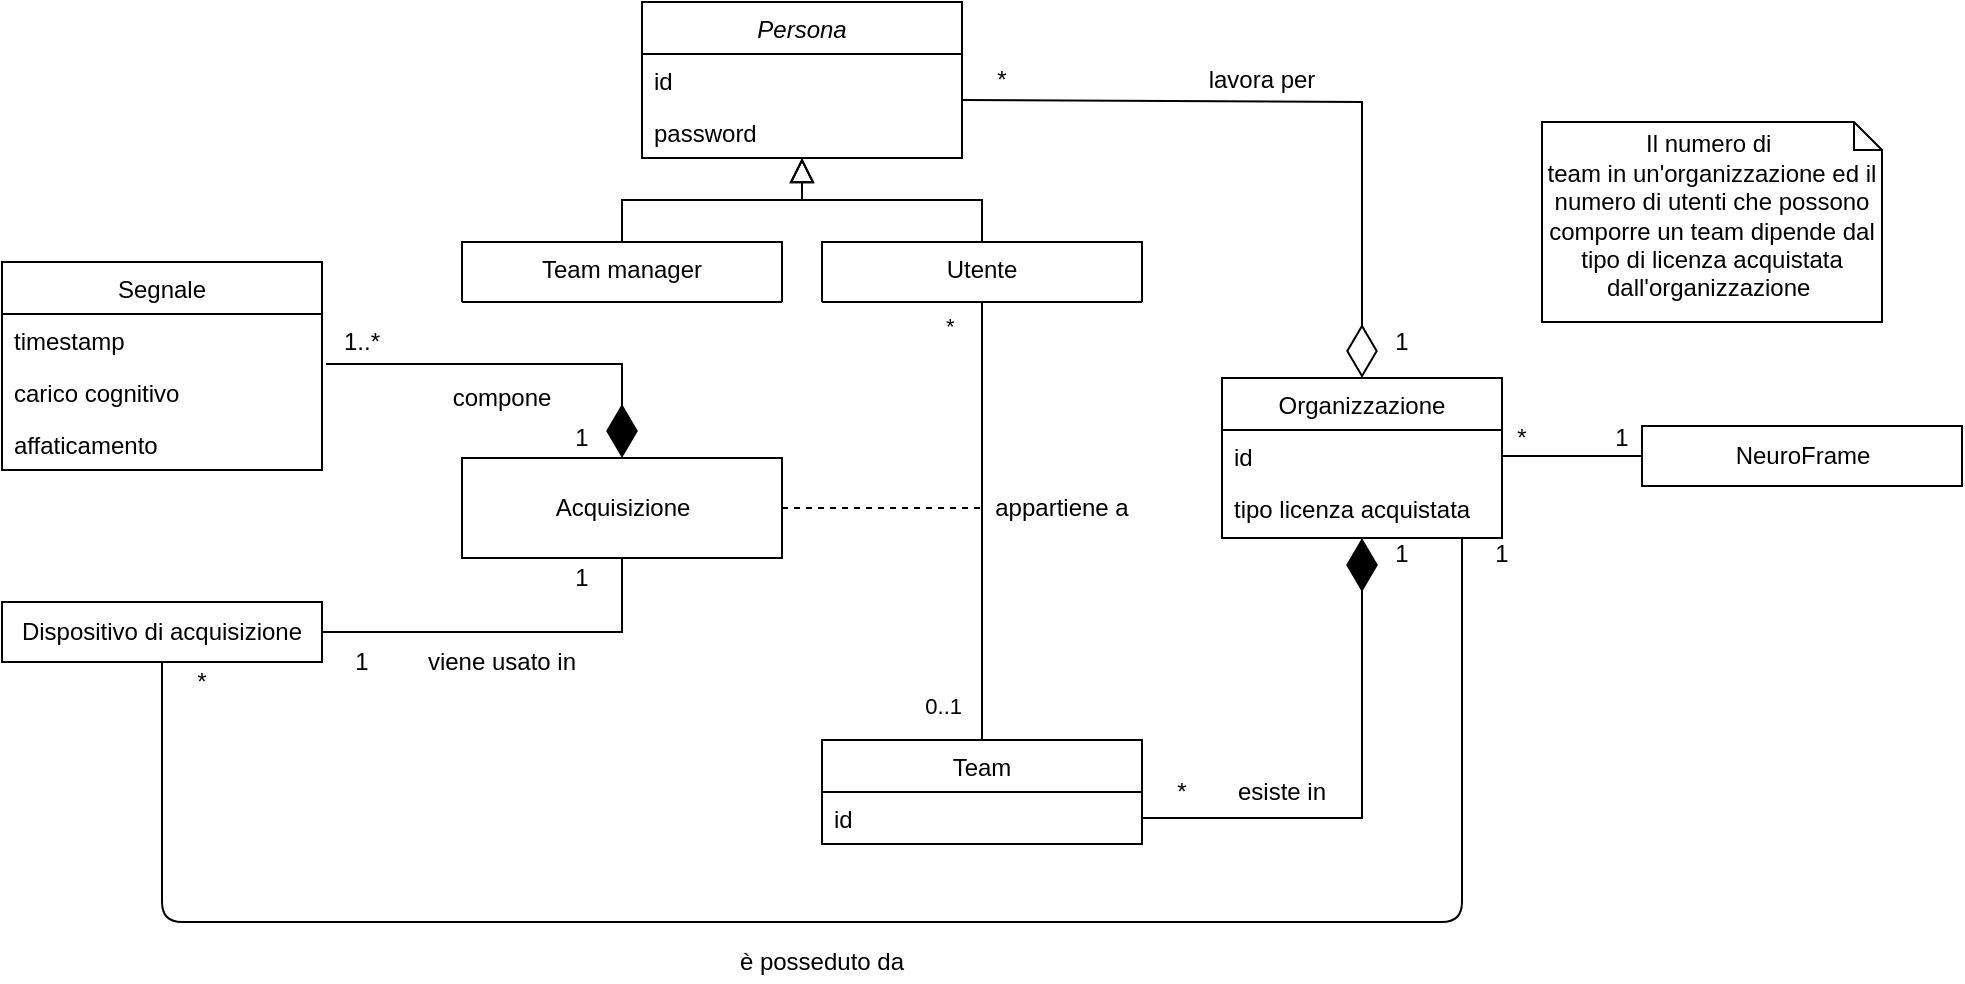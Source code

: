 <mxfile version="13.6.2" type="device"><diagram id="C5RBs43oDa-KdzZeNtuy" name="Page-1"><mxGraphModel dx="1865" dy="548" grid="1" gridSize="10" guides="1" tooltips="1" connect="1" arrows="1" fold="1" page="1" pageScale="1" pageWidth="827" pageHeight="1169" math="0" shadow="0"><root><mxCell id="WIyWlLk6GJQsqaUBKTNV-0"/><mxCell id="WIyWlLk6GJQsqaUBKTNV-1" parent="WIyWlLk6GJQsqaUBKTNV-0"/><mxCell id="zkfFHV4jXpPFQw0GAbJ--0" value="Persona" style="swimlane;fontStyle=2;align=center;verticalAlign=top;childLayout=stackLayout;horizontal=1;startSize=26;horizontalStack=0;resizeParent=1;resizeLast=0;collapsible=1;marginBottom=0;rounded=0;shadow=0;strokeWidth=1;" parent="WIyWlLk6GJQsqaUBKTNV-1" vertex="1"><mxGeometry x="220" y="190" width="160" height="78" as="geometry"><mxRectangle x="230" y="140" width="160" height="26" as="alternateBounds"/></mxGeometry></mxCell><mxCell id="zkfFHV4jXpPFQw0GAbJ--1" value="id" style="text;align=left;verticalAlign=top;spacingLeft=4;spacingRight=4;overflow=hidden;rotatable=0;points=[[0,0.5],[1,0.5]];portConstraint=eastwest;" parent="zkfFHV4jXpPFQw0GAbJ--0" vertex="1"><mxGeometry y="26" width="160" height="26" as="geometry"/></mxCell><mxCell id="zkfFHV4jXpPFQw0GAbJ--2" value="password" style="text;align=left;verticalAlign=top;spacingLeft=4;spacingRight=4;overflow=hidden;rotatable=0;points=[[0,0.5],[1,0.5]];portConstraint=eastwest;rounded=0;shadow=0;html=0;" parent="zkfFHV4jXpPFQw0GAbJ--0" vertex="1"><mxGeometry y="52" width="160" height="26" as="geometry"/></mxCell><mxCell id="zkfFHV4jXpPFQw0GAbJ--12" value="" style="endArrow=block;endSize=10;endFill=0;shadow=0;strokeWidth=1;rounded=0;edgeStyle=elbowEdgeStyle;elbow=vertical;" parent="WIyWlLk6GJQsqaUBKTNV-1" source="zkfFHV4jXpPFQw0GAbJ--6" target="zkfFHV4jXpPFQw0GAbJ--0" edge="1"><mxGeometry width="160" relative="1" as="geometry"><mxPoint x="200" y="203" as="sourcePoint"/><mxPoint x="200" y="203" as="targetPoint"/></mxGeometry></mxCell><mxCell id="zkfFHV4jXpPFQw0GAbJ--16" value="" style="endArrow=block;endSize=10;endFill=0;shadow=0;strokeWidth=1;rounded=0;edgeStyle=elbowEdgeStyle;elbow=vertical;" parent="WIyWlLk6GJQsqaUBKTNV-1" source="zkfFHV4jXpPFQw0GAbJ--13" target="zkfFHV4jXpPFQw0GAbJ--0" edge="1"><mxGeometry width="160" relative="1" as="geometry"><mxPoint x="210" y="373" as="sourcePoint"/><mxPoint x="310" y="271" as="targetPoint"/></mxGeometry></mxCell><mxCell id="zkfFHV4jXpPFQw0GAbJ--13" value="Team manager" style="swimlane;fontStyle=0;align=center;verticalAlign=top;childLayout=stackLayout;horizontal=1;startSize=30;horizontalStack=0;resizeParent=1;resizeLast=0;collapsible=1;marginBottom=0;rounded=0;shadow=0;strokeWidth=1;" parent="WIyWlLk6GJQsqaUBKTNV-1" vertex="1"><mxGeometry x="130" y="310" width="160" height="30" as="geometry"><mxRectangle x="340" y="380" width="170" height="26" as="alternateBounds"/></mxGeometry></mxCell><mxCell id="zkfFHV4jXpPFQw0GAbJ--6" value="Utente" style="swimlane;fontStyle=0;align=center;verticalAlign=top;childLayout=stackLayout;horizontal=1;startSize=30;horizontalStack=0;resizeParent=1;resizeLast=0;collapsible=1;marginBottom=0;rounded=0;shadow=0;strokeWidth=1;" parent="WIyWlLk6GJQsqaUBKTNV-1" vertex="1"><mxGeometry x="310" y="310" width="160" height="30" as="geometry"><mxRectangle x="130" y="380" width="160" height="26" as="alternateBounds"/></mxGeometry></mxCell><mxCell id="7od1dAL1ELsRvRW-JHi2-56" value="" style="endArrow=diamondThin;endFill=1;endSize=24;html=1;fontColor=#000000;exitX=1;exitY=0.5;exitDx=0;exitDy=0;arcSize=0;" edge="1" parent="WIyWlLk6GJQsqaUBKTNV-1" source="7od1dAL1ELsRvRW-JHi2-39" target="7od1dAL1ELsRvRW-JHi2-72"><mxGeometry width="160" relative="1" as="geometry"><mxPoint x="430" y="360" as="sourcePoint"/><mxPoint x="690" y="430" as="targetPoint"/><Array as="points"><mxPoint x="580" y="598"/></Array></mxGeometry></mxCell><mxCell id="7od1dAL1ELsRvRW-JHi2-57" value="NeuroFrame" style="html=1;fontColor=#000000;" vertex="1" parent="WIyWlLk6GJQsqaUBKTNV-1"><mxGeometry x="720" y="402" width="160" height="30" as="geometry"/></mxCell><mxCell id="7od1dAL1ELsRvRW-JHi2-58" value="" style="endArrow=none;html=1;edgeStyle=orthogonalEdgeStyle;fontColor=#000000;entryX=0;entryY=0.5;entryDx=0;entryDy=0;exitX=1;exitY=0.5;exitDx=0;exitDy=0;" edge="1" parent="WIyWlLk6GJQsqaUBKTNV-1" source="7od1dAL1ELsRvRW-JHi2-71" target="7od1dAL1ELsRvRW-JHi2-57"><mxGeometry relative="1" as="geometry"><mxPoint x="770" y="416.998" as="sourcePoint"/><mxPoint x="930" y="340" as="targetPoint"/></mxGeometry></mxCell><mxCell id="7od1dAL1ELsRvRW-JHi2-66" value="" style="endArrow=none;html=1;edgeStyle=orthogonalEdgeStyle;fontColor=#000000;exitX=0.5;exitY=1;exitDx=0;exitDy=0;entryX=0.5;entryY=0;entryDx=0;entryDy=0;" edge="1" parent="WIyWlLk6GJQsqaUBKTNV-1" source="zkfFHV4jXpPFQw0GAbJ--6" target="7od1dAL1ELsRvRW-JHi2-38"><mxGeometry relative="1" as="geometry"><mxPoint x="470" y="370" as="sourcePoint"/><mxPoint x="630" y="370" as="targetPoint"/></mxGeometry></mxCell><mxCell id="7od1dAL1ELsRvRW-JHi2-67" value="*" style="edgeLabel;resizable=0;html=1;align=left;verticalAlign=bottom;" connectable="0" vertex="1" parent="7od1dAL1ELsRvRW-JHi2-66"><mxGeometry x="-1" relative="1" as="geometry"><mxPoint x="-20" y="20" as="offset"/></mxGeometry></mxCell><mxCell id="7od1dAL1ELsRvRW-JHi2-68" value="0..1" style="edgeLabel;resizable=0;html=1;align=right;verticalAlign=bottom;" connectable="0" vertex="1" parent="7od1dAL1ELsRvRW-JHi2-66"><mxGeometry x="1" relative="1" as="geometry"><mxPoint x="-10" y="-9" as="offset"/></mxGeometry></mxCell><mxCell id="7od1dAL1ELsRvRW-JHi2-38" value="Team" style="swimlane;fontStyle=0;childLayout=stackLayout;horizontal=1;startSize=26;fillColor=none;horizontalStack=0;resizeParent=1;resizeParentMax=0;resizeLast=0;collapsible=1;marginBottom=0;" vertex="1" parent="WIyWlLk6GJQsqaUBKTNV-1"><mxGeometry x="310" y="559" width="160" height="52" as="geometry"/></mxCell><mxCell id="7od1dAL1ELsRvRW-JHi2-39" value="id" style="text;strokeColor=none;fillColor=none;align=left;verticalAlign=top;spacingLeft=4;spacingRight=4;overflow=hidden;rotatable=0;points=[[0,0.5],[1,0.5]];portConstraint=eastwest;" vertex="1" parent="7od1dAL1ELsRvRW-JHi2-38"><mxGeometry y="26" width="160" height="26" as="geometry"/></mxCell><mxCell id="7od1dAL1ELsRvRW-JHi2-74" value="1" style="text;html=1;strokeColor=none;fillColor=none;align=center;verticalAlign=middle;whiteSpace=wrap;rounded=0;fontColor=#000000;" vertex="1" parent="WIyWlLk6GJQsqaUBKTNV-1"><mxGeometry x="580" y="350" width="40" height="20" as="geometry"/></mxCell><mxCell id="7od1dAL1ELsRvRW-JHi2-75" value="1" style="text;html=1;strokeColor=none;fillColor=none;align=center;verticalAlign=middle;whiteSpace=wrap;rounded=0;fontColor=#000000;" vertex="1" parent="WIyWlLk6GJQsqaUBKTNV-1"><mxGeometry x="580" y="456" width="40" height="20" as="geometry"/></mxCell><mxCell id="7od1dAL1ELsRvRW-JHi2-77" value="*" style="text;html=1;strokeColor=none;fillColor=none;align=center;verticalAlign=middle;whiteSpace=wrap;rounded=0;fontColor=#000000;" vertex="1" parent="WIyWlLk6GJQsqaUBKTNV-1"><mxGeometry x="380" y="219" width="40" height="20" as="geometry"/></mxCell><mxCell id="7od1dAL1ELsRvRW-JHi2-78" value="*" style="text;html=1;strokeColor=none;fillColor=none;align=center;verticalAlign=middle;whiteSpace=wrap;rounded=0;fontColor=#000000;" vertex="1" parent="WIyWlLk6GJQsqaUBKTNV-1"><mxGeometry x="470" y="575" width="40" height="20" as="geometry"/></mxCell><mxCell id="7od1dAL1ELsRvRW-JHi2-79" value="" style="endArrow=diamondThin;endFill=0;endSize=24;html=1;fontColor=#000000;exitX=0;exitY=1;exitDx=0;exitDy=0;entryX=0.5;entryY=0;entryDx=0;entryDy=0;arcSize=0;" edge="1" parent="WIyWlLk6GJQsqaUBKTNV-1" source="7od1dAL1ELsRvRW-JHi2-77" target="7od1dAL1ELsRvRW-JHi2-70"><mxGeometry width="160" relative="1" as="geometry"><mxPoint x="400" y="239" as="sourcePoint"/><mxPoint x="560" y="239" as="targetPoint"/><Array as="points"><mxPoint x="580" y="240"/></Array></mxGeometry></mxCell><mxCell id="7od1dAL1ELsRvRW-JHi2-80" value="Il numero di&amp;nbsp;&lt;br&gt;team in un'organizzazione ed il numero di utenti che possono comporre un team dipende dal tipo di licenza acquistata dall'organizzazione&amp;nbsp;" style="shape=note;whiteSpace=wrap;html=1;size=14;verticalAlign=middle;align=center;spacingTop=-6;fontColor=#000000;perimeter=rectanglePerimeter;autosize=0;labelPosition=center;verticalLabelPosition=middle;" vertex="1" parent="WIyWlLk6GJQsqaUBKTNV-1"><mxGeometry x="670" y="250" width="170" height="100" as="geometry"/></mxCell><mxCell id="7od1dAL1ELsRvRW-JHi2-70" value="Organizzazione" style="swimlane;fontStyle=0;childLayout=stackLayout;horizontal=1;startSize=26;fillColor=none;horizontalStack=0;resizeParent=1;resizeParentMax=0;resizeLast=0;collapsible=1;marginBottom=0;fontColor=#000000;" vertex="1" parent="WIyWlLk6GJQsqaUBKTNV-1"><mxGeometry x="510" y="378" width="140" height="80" as="geometry"/></mxCell><mxCell id="7od1dAL1ELsRvRW-JHi2-71" value="id" style="text;strokeColor=none;fillColor=none;align=left;verticalAlign=top;spacingLeft=4;spacingRight=4;overflow=hidden;rotatable=0;points=[[0,0.5],[1,0.5]];portConstraint=eastwest;" vertex="1" parent="7od1dAL1ELsRvRW-JHi2-70"><mxGeometry y="26" width="140" height="26" as="geometry"/></mxCell><mxCell id="7od1dAL1ELsRvRW-JHi2-72" value="tipo licenza acquistata" style="text;strokeColor=none;fillColor=none;align=left;verticalAlign=top;spacingLeft=4;spacingRight=4;overflow=hidden;rotatable=0;points=[[0,0.5],[1,0.5]];portConstraint=eastwest;" vertex="1" parent="7od1dAL1ELsRvRW-JHi2-70"><mxGeometry y="52" width="140" height="28" as="geometry"/></mxCell><mxCell id="7od1dAL1ELsRvRW-JHi2-81" value="Acquisizione" style="html=1;fontColor=#000000;align=center;" vertex="1" parent="WIyWlLk6GJQsqaUBKTNV-1"><mxGeometry x="130" y="418" width="160" height="50" as="geometry"/></mxCell><mxCell id="7od1dAL1ELsRvRW-JHi2-82" value="" style="endArrow=none;dashed=1;html=1;fontColor=#000000;exitX=1;exitY=0.5;exitDx=0;exitDy=0;" edge="1" parent="WIyWlLk6GJQsqaUBKTNV-1" source="7od1dAL1ELsRvRW-JHi2-81"><mxGeometry width="50" height="50" relative="1" as="geometry"><mxPoint x="380" y="460" as="sourcePoint"/><mxPoint x="390" y="443" as="targetPoint"/></mxGeometry></mxCell><mxCell id="7od1dAL1ELsRvRW-JHi2-83" value="Dispositivo di acquisizione" style="rounded=0;whiteSpace=wrap;html=1;fontColor=#000000;align=center;" vertex="1" parent="WIyWlLk6GJQsqaUBKTNV-1"><mxGeometry x="-100" y="490" width="160" height="30" as="geometry"/></mxCell><mxCell id="7od1dAL1ELsRvRW-JHi2-84" value="" style="endArrow=diamondThin;endFill=1;endSize=24;html=1;fontColor=#000000;entryX=0.5;entryY=0;entryDx=0;entryDy=0;arcSize=0;" edge="1" parent="WIyWlLk6GJQsqaUBKTNV-1" target="7od1dAL1ELsRvRW-JHi2-81"><mxGeometry width="160" relative="1" as="geometry"><mxPoint x="62" y="371" as="sourcePoint"/><mxPoint x="210" y="371" as="targetPoint"/><Array as="points"><mxPoint x="210" y="371"/></Array></mxGeometry></mxCell><mxCell id="7od1dAL1ELsRvRW-JHi2-86" value="" style="endArrow=none;html=1;edgeStyle=orthogonalEdgeStyle;fontColor=#000000;exitX=1;exitY=0.5;exitDx=0;exitDy=0;entryX=0.5;entryY=1;entryDx=0;entryDy=0;arcSize=0;" edge="1" parent="WIyWlLk6GJQsqaUBKTNV-1" source="7od1dAL1ELsRvRW-JHi2-83" target="7od1dAL1ELsRvRW-JHi2-81"><mxGeometry relative="1" as="geometry"><mxPoint x="60" y="504.5" as="sourcePoint"/><mxPoint x="220" y="504.5" as="targetPoint"/></mxGeometry></mxCell><mxCell id="7od1dAL1ELsRvRW-JHi2-62" value="Segnale" style="swimlane;fontStyle=0;childLayout=stackLayout;horizontal=1;startSize=26;fillColor=none;horizontalStack=0;resizeParent=1;resizeParentMax=0;resizeLast=0;collapsible=1;marginBottom=0;fontColor=#000000;" vertex="1" parent="WIyWlLk6GJQsqaUBKTNV-1"><mxGeometry x="-100" y="320" width="160" height="104" as="geometry"/></mxCell><mxCell id="7od1dAL1ELsRvRW-JHi2-63" value="timestamp" style="text;strokeColor=none;fillColor=none;align=left;verticalAlign=top;spacingLeft=4;spacingRight=4;overflow=hidden;rotatable=0;points=[[0,0.5],[1,0.5]];portConstraint=eastwest;" vertex="1" parent="7od1dAL1ELsRvRW-JHi2-62"><mxGeometry y="26" width="160" height="26" as="geometry"/></mxCell><mxCell id="7od1dAL1ELsRvRW-JHi2-64" value="carico cognitivo" style="text;strokeColor=none;fillColor=none;align=left;verticalAlign=top;spacingLeft=4;spacingRight=4;overflow=hidden;rotatable=0;points=[[0,0.5],[1,0.5]];portConstraint=eastwest;" vertex="1" parent="7od1dAL1ELsRvRW-JHi2-62"><mxGeometry y="52" width="160" height="26" as="geometry"/></mxCell><mxCell id="7od1dAL1ELsRvRW-JHi2-65" value="affaticamento" style="text;strokeColor=none;fillColor=none;align=left;verticalAlign=top;spacingLeft=4;spacingRight=4;overflow=hidden;rotatable=0;points=[[0,0.5],[1,0.5]];portConstraint=eastwest;" vertex="1" parent="7od1dAL1ELsRvRW-JHi2-62"><mxGeometry y="78" width="160" height="26" as="geometry"/></mxCell><mxCell id="7od1dAL1ELsRvRW-JHi2-89" value="" style="endArrow=none;html=1;edgeStyle=orthogonalEdgeStyle;fontColor=#000000;exitX=0.5;exitY=1;exitDx=0;exitDy=0;" edge="1" parent="WIyWlLk6GJQsqaUBKTNV-1" source="7od1dAL1ELsRvRW-JHi2-83" target="7od1dAL1ELsRvRW-JHi2-72"><mxGeometry relative="1" as="geometry"><mxPoint x="20" y="600" as="sourcePoint"/><mxPoint x="180" y="600" as="targetPoint"/><Array as="points"><mxPoint x="-20" y="650"/><mxPoint x="630" y="650"/></Array></mxGeometry></mxCell><mxCell id="7od1dAL1ELsRvRW-JHi2-92" value="*" style="text;html=1;strokeColor=none;fillColor=none;align=center;verticalAlign=middle;whiteSpace=wrap;rounded=0;fontColor=#000000;" vertex="1" parent="WIyWlLk6GJQsqaUBKTNV-1"><mxGeometry x="-20" y="520" width="40" height="20" as="geometry"/></mxCell><mxCell id="7od1dAL1ELsRvRW-JHi2-93" value="1" style="text;html=1;strokeColor=none;fillColor=none;align=center;verticalAlign=middle;whiteSpace=wrap;rounded=0;fontColor=#000000;" vertex="1" parent="WIyWlLk6GJQsqaUBKTNV-1"><mxGeometry x="630" y="456" width="40" height="20" as="geometry"/></mxCell><mxCell id="7od1dAL1ELsRvRW-JHi2-95" value="*" style="text;html=1;strokeColor=none;fillColor=none;align=center;verticalAlign=middle;whiteSpace=wrap;rounded=0;fontColor=#000000;" vertex="1" parent="WIyWlLk6GJQsqaUBKTNV-1"><mxGeometry x="640" y="398" width="40" height="20" as="geometry"/></mxCell><mxCell id="7od1dAL1ELsRvRW-JHi2-96" value="1" style="text;html=1;strokeColor=none;fillColor=none;align=center;verticalAlign=middle;whiteSpace=wrap;rounded=0;fontColor=#000000;" vertex="1" parent="WIyWlLk6GJQsqaUBKTNV-1"><mxGeometry x="690" y="398" width="40" height="20" as="geometry"/></mxCell><mxCell id="7od1dAL1ELsRvRW-JHi2-97" value="1..*" style="text;html=1;strokeColor=none;fillColor=none;align=center;verticalAlign=middle;whiteSpace=wrap;rounded=0;fontColor=#000000;" vertex="1" parent="WIyWlLk6GJQsqaUBKTNV-1"><mxGeometry x="60" y="350" width="40" height="20" as="geometry"/></mxCell><mxCell id="7od1dAL1ELsRvRW-JHi2-98" value="1" style="text;html=1;strokeColor=none;fillColor=none;align=center;verticalAlign=middle;whiteSpace=wrap;rounded=0;fontColor=#000000;" vertex="1" parent="WIyWlLk6GJQsqaUBKTNV-1"><mxGeometry x="170" y="398" width="40" height="20" as="geometry"/></mxCell><mxCell id="7od1dAL1ELsRvRW-JHi2-100" value="1" style="text;html=1;strokeColor=none;fillColor=none;align=center;verticalAlign=middle;whiteSpace=wrap;rounded=0;fontColor=#000000;" vertex="1" parent="WIyWlLk6GJQsqaUBKTNV-1"><mxGeometry x="170" y="468" width="40" height="20" as="geometry"/></mxCell><mxCell id="7od1dAL1ELsRvRW-JHi2-101" value="1" style="text;html=1;strokeColor=none;fillColor=none;align=center;verticalAlign=middle;whiteSpace=wrap;rounded=0;fontColor=#000000;" vertex="1" parent="WIyWlLk6GJQsqaUBKTNV-1"><mxGeometry x="60" y="510" width="40" height="20" as="geometry"/></mxCell><mxCell id="7od1dAL1ELsRvRW-JHi2-102" value="è posseduto da" style="text;html=1;strokeColor=none;fillColor=none;align=center;verticalAlign=middle;whiteSpace=wrap;rounded=0;fontColor=#000000;" vertex="1" parent="WIyWlLk6GJQsqaUBKTNV-1"><mxGeometry x="260" y="660" width="100" height="20" as="geometry"/></mxCell><mxCell id="7od1dAL1ELsRvRW-JHi2-103" value="viene usato in" style="text;html=1;strokeColor=none;fillColor=none;align=center;verticalAlign=middle;whiteSpace=wrap;rounded=0;fontColor=#000000;" vertex="1" parent="WIyWlLk6GJQsqaUBKTNV-1"><mxGeometry x="100" y="510" width="100" height="20" as="geometry"/></mxCell><mxCell id="7od1dAL1ELsRvRW-JHi2-104" value="compone" style="text;html=1;strokeColor=none;fillColor=none;align=center;verticalAlign=middle;whiteSpace=wrap;rounded=0;fontColor=#000000;" vertex="1" parent="WIyWlLk6GJQsqaUBKTNV-1"><mxGeometry x="100" y="378" width="100" height="20" as="geometry"/></mxCell><mxCell id="7od1dAL1ELsRvRW-JHi2-105" value="lavora per" style="text;html=1;strokeColor=none;fillColor=none;align=center;verticalAlign=middle;whiteSpace=wrap;rounded=0;fontColor=#000000;" vertex="1" parent="WIyWlLk6GJQsqaUBKTNV-1"><mxGeometry x="480" y="219" width="100" height="20" as="geometry"/></mxCell><mxCell id="7od1dAL1ELsRvRW-JHi2-106" value="appartiene a" style="text;html=1;strokeColor=none;fillColor=none;align=center;verticalAlign=middle;whiteSpace=wrap;rounded=0;fontColor=#000000;" vertex="1" parent="WIyWlLk6GJQsqaUBKTNV-1"><mxGeometry x="380" y="433" width="100" height="20" as="geometry"/></mxCell><mxCell id="7od1dAL1ELsRvRW-JHi2-107" value="esiste in" style="text;html=1;strokeColor=none;fillColor=none;align=center;verticalAlign=middle;whiteSpace=wrap;rounded=0;fontColor=#000000;" vertex="1" parent="WIyWlLk6GJQsqaUBKTNV-1"><mxGeometry x="490" y="575" width="100" height="20" as="geometry"/></mxCell></root></mxGraphModel></diagram></mxfile>